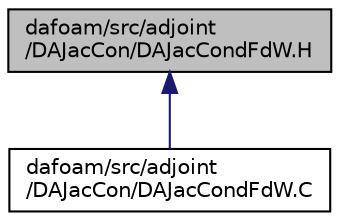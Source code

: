 digraph "dafoam/src/adjoint/DAJacCon/DAJacCondFdW.H"
{
  bgcolor="transparent";
  edge [fontname="Helvetica",fontsize="10",labelfontname="Helvetica",labelfontsize="10"];
  node [fontname="Helvetica",fontsize="10",shape=record];
  Node37 [label="dafoam/src/adjoint\l/DAJacCon/DAJacCondFdW.H",height=0.2,width=0.4,color="black", fillcolor="grey75", style="filled", fontcolor="black"];
  Node37 -> Node38 [dir="back",color="midnightblue",fontsize="10",style="solid",fontname="Helvetica"];
  Node38 [label="dafoam/src/adjoint\l/DAJacCon/DAJacCondFdW.C",height=0.2,width=0.4,color="black",URL="$DAJacCondFdW_8C.html"];
}
